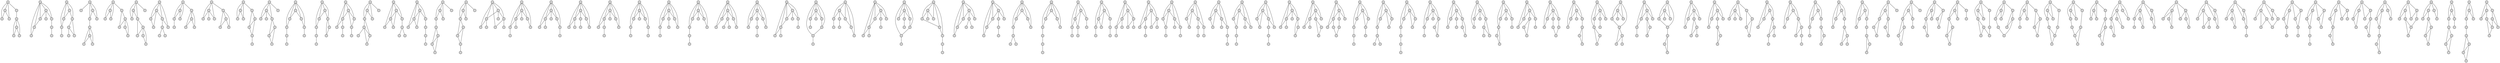 graph
{
737[shape="circle",height=0.25,style="filled",label=""];
119[shape="circle",height=0.25,style="filled",label=""];
515[shape="circle",height=0.25,style="filled",label=""];
514[shape="circle",height=0.25,style="filled",label=""];
697[shape="circle",height=0.25,style="filled",label=""];
122[shape="circle",height=0.25,style="filled",label=""];
714[shape="circle",height=0.25,style="filled",label=""];
633[shape="circle",height=0.25,style="filled",label=""];
302[shape="circle",height=0.25,style="filled",label=""];
656[shape="circle",height=0.25,style="filled",label=""];
655[shape="circle",height=0.25,style="filled",label=""];
498[shape="circle",height=0.25,style="filled",label=""];
300[shape="circle",height=0.25,style="filled",label=""];
722[shape="circle",height=0.25,style="filled",label=""];
489[shape="circle",height=0.25,style="filled",label=""];
117[shape="circle",height=0.25,style="filled",label=""];
173[shape="circle",height=0.25,style="filled",label=""];
174[shape="circle",height=0.25,style="filled",label=""];
523[shape="circle",height=0.25,style="filled",label=""];
283[shape="circle",height=0.25,style="filled",label=""];
629[shape="circle",height=0.25,style="filled",label=""];
217[shape="circle",height=0.25,style="filled",label=""];
226[shape="circle",height=0.25,style="filled",label=""];
694[shape="circle",height=0.25,style="filled",label=""];
701[shape="circle",height=0.25,style="filled",label=""];
301[shape="circle",height=0.25,style="filled",label=""];
703[shape="circle",height=0.25,style="filled",label=""];
640[shape="circle",height=0.25,style="filled",label=""];
299[shape="circle",height=0.25,style="filled",label=""];
503[shape="circle",height=0.25,style="filled",label=""];
0[shape="circle",height=0.25,style="filled",label=""];
1[shape="circle",height=0.25,style="filled",label=""];
2[shape="circle",height=0.25,style="filled",label=""];
3[shape="circle",height=0.25,style="filled",label=""];
4[shape="circle",height=0.25,style="filled",label=""];
5[shape="circle",height=0.25,style="filled",label=""];
6[shape="circle",height=0.25,style="filled",label=""];
7[shape="circle",height=0.25,style="filled",label=""];
8[shape="circle",height=0.25,style="filled",label=""];
9[shape="circle",height=0.25,style="filled",label=""];
10[shape="circle",height=0.25,style="filled",label=""];
11[shape="circle",height=0.25,style="filled",label=""];
12[shape="circle",height=0.25,style="filled",label=""];
13[shape="circle",height=0.25,style="filled",label=""];
14[shape="circle",height=0.25,style="filled",label=""];
15[shape="circle",height=0.25,style="filled",label=""];
16[shape="circle",height=0.25,style="filled",label=""];
17[shape="circle",height=0.25,style="filled",label=""];
18[shape="circle",height=0.25,style="filled",label=""];
19[shape="circle",height=0.25,style="filled",label=""];
20[shape="circle",height=0.25,style="filled",label=""];
21[shape="circle",height=0.25,style="filled",label=""];
22[shape="circle",height=0.25,style="filled",label=""];
23[shape="circle",height=0.25,style="filled",label=""];
24[shape="circle",height=0.25,style="filled",label=""];
25[shape="circle",height=0.25,style="filled",label=""];
26[shape="circle",height=0.25,style="filled",label=""];
27[shape="circle",height=0.25,style="filled",label=""];
28[shape="circle",height=0.25,style="filled",label=""];
29[shape="circle",height=0.25,style="filled",label=""];
30[shape="circle",height=0.25,style="filled",label=""];
31[shape="circle",height=0.25,style="filled",label=""];
32[shape="circle",height=0.25,style="filled",label=""];
33[shape="circle",height=0.25,style="filled",label=""];
34[shape="circle",height=0.25,style="filled",label=""];
35[shape="circle",height=0.25,style="filled",label=""];
36[shape="circle",height=0.25,style="filled",label=""];
37[shape="circle",height=0.25,style="filled",label=""];
38[shape="circle",height=0.25,style="filled",label=""];
39[shape="circle",height=0.25,style="filled",label=""];
40[shape="circle",height=0.25,style="filled",label=""];
41[shape="circle",height=0.25,style="filled",label=""];
42[shape="circle",height=0.25,style="filled",label=""];
43[shape="circle",height=0.25,style="filled",label=""];
44[shape="circle",height=0.25,style="filled",label=""];
45[shape="circle",height=0.25,style="filled",label=""];
46[shape="circle",height=0.25,style="filled",label=""];
47[shape="circle",height=0.25,style="filled",label=""];
48[shape="circle",height=0.25,style="filled",label=""];
49[shape="circle",height=0.25,style="filled",label=""];
50[shape="circle",height=0.25,style="filled",label=""];
51[shape="circle",height=0.25,style="filled",label=""];
52[shape="circle",height=0.25,style="filled",label=""];
53[shape="circle",height=0.25,style="filled",label=""];
54[shape="circle",height=0.25,style="filled",label=""];
55[shape="circle",height=0.25,style="filled",label=""];
56[shape="circle",height=0.25,style="filled",label=""];
57[shape="circle",height=0.25,style="filled",label=""];
58[shape="circle",height=0.25,style="filled",label=""];
59[shape="circle",height=0.25,style="filled",label=""];
60[shape="circle",height=0.25,style="filled",label=""];
61[shape="circle",height=0.25,style="filled",label=""];
62[shape="circle",height=0.25,style="filled",label=""];
63[shape="circle",height=0.25,style="filled",label=""];
64[shape="circle",height=0.25,style="filled",label=""];
65[shape="circle",height=0.25,style="filled",label=""];
66[shape="circle",height=0.25,style="filled",label=""];
67[shape="circle",height=0.25,style="filled",label=""];
68[shape="circle",height=0.25,style="filled",label=""];
69[shape="circle",height=0.25,style="filled",label=""];
70[shape="circle",height=0.25,style="filled",label=""];
71[shape="circle",height=0.25,style="filled",label=""];
72[shape="circle",height=0.25,style="filled",label=""];
73[shape="circle",height=0.25,style="filled",label=""];
74[shape="circle",height=0.25,style="filled",label=""];
75[shape="circle",height=0.25,style="filled",label=""];
76[shape="circle",height=0.25,style="filled",label=""];
77[shape="circle",height=0.25,style="filled",label=""];
78[shape="circle",height=0.25,style="filled",label=""];
79[shape="circle",height=0.25,style="filled",label=""];
80[shape="circle",height=0.25,style="filled",label=""];
81[shape="circle",height=0.25,style="filled",label=""];
82[shape="circle",height=0.25,style="filled",label=""];
83[shape="circle",height=0.25,style="filled",label=""];
84[shape="circle",height=0.25,style="filled",label=""];
85[shape="circle",height=0.25,style="filled",label=""];
86[shape="circle",height=0.25,style="filled",label=""];
87[shape="circle",height=0.25,style="filled",label=""];
88[shape="circle",height=0.25,style="filled",label=""];
89[shape="circle",height=0.25,style="filled",label=""];
90[shape="circle",height=0.25,style="filled",label=""];
91[shape="circle",height=0.25,style="filled",label=""];
92[shape="circle",height=0.25,style="filled",label=""];
93[shape="circle",height=0.25,style="filled",label=""];
94[shape="circle",height=0.25,style="filled",label=""];
95[shape="circle",height=0.25,style="filled",label=""];
96[shape="circle",height=0.25,style="filled",label=""];
97[shape="circle",height=0.25,style="filled",label=""];
98[shape="circle",height=0.25,style="filled",label=""];
99[shape="circle",height=0.25,style="filled",label=""];
100[shape="circle",height=0.25,style="filled",label=""];
101[shape="circle",height=0.25,style="filled",label=""];
103[shape="circle",height=0.25,style="filled",label=""];
102[shape="circle",height=0.25,style="filled",label=""];
104[shape="circle",height=0.25,style="filled",label=""];
105[shape="circle",height=0.25,style="filled",label=""];
106[shape="circle",height=0.25,style="filled",label=""];
107[shape="circle",height=0.25,style="filled",label=""];
108[shape="circle",height=0.25,style="filled",label=""];
109[shape="circle",height=0.25,style="filled",label=""];
112[shape="circle",height=0.25,style="filled",label=""];
113[shape="circle",height=0.25,style="filled",label=""];
110[shape="circle",height=0.25,style="filled",label=""];
111[shape="circle",height=0.25,style="filled",label=""];
114[shape="circle",height=0.25,style="filled",label=""];
115[shape="circle",height=0.25,style="filled",label=""];
116[shape="circle",height=0.25,style="filled",label=""];
118[shape="circle",height=0.25,style="filled",label=""];
120[shape="circle",height=0.25,style="filled",label=""];
121[shape="circle",height=0.25,style="filled",label=""];
123[shape="circle",height=0.25,style="filled",label=""];
124[shape="circle",height=0.25,style="filled",label=""];
125[shape="circle",height=0.25,style="filled",label=""];
126[shape="circle",height=0.25,style="filled",label=""];
127[shape="circle",height=0.25,style="filled",label=""];
128[shape="circle",height=0.25,style="filled",label=""];
129[shape="circle",height=0.25,style="filled",label=""];
130[shape="circle",height=0.25,style="filled",label=""];
131[shape="circle",height=0.25,style="filled",label=""];
132[shape="circle",height=0.25,style="filled",label=""];
133[shape="circle",height=0.25,style="filled",label=""];
134[shape="circle",height=0.25,style="filled",label=""];
135[shape="circle",height=0.25,style="filled",label=""];
136[shape="circle",height=0.25,style="filled",label=""];
137[shape="circle",height=0.25,style="filled",label=""];
138[shape="circle",height=0.25,style="filled",label=""];
139[shape="circle",height=0.25,style="filled",label=""];
140[shape="circle",height=0.25,style="filled",label=""];
141[shape="circle",height=0.25,style="filled",label=""];
142[shape="circle",height=0.25,style="filled",label=""];
143[shape="circle",height=0.25,style="filled",label=""];
144[shape="circle",height=0.25,style="filled",label=""];
145[shape="circle",height=0.25,style="filled",label=""];
146[shape="circle",height=0.25,style="filled",label=""];
147[shape="circle",height=0.25,style="filled",label=""];
148[shape="circle",height=0.25,style="filled",label=""];
149[shape="circle",height=0.25,style="filled",label=""];
150[shape="circle",height=0.25,style="filled",label=""];
151[shape="circle",height=0.25,style="filled",label=""];
152[shape="circle",height=0.25,style="filled",label=""];
153[shape="circle",height=0.25,style="filled",label=""];
154[shape="circle",height=0.25,style="filled",label=""];
155[shape="circle",height=0.25,style="filled",label=""];
156[shape="circle",height=0.25,style="filled",label=""];
157[shape="circle",height=0.25,style="filled",label=""];
158[shape="circle",height=0.25,style="filled",label=""];
159[shape="circle",height=0.25,style="filled",label=""];
160[shape="circle",height=0.25,style="filled",label=""];
161[shape="circle",height=0.25,style="filled",label=""];
162[shape="circle",height=0.25,style="filled",label=""];
163[shape="circle",height=0.25,style="filled",label=""];
164[shape="circle",height=0.25,style="filled",label=""];
165[shape="circle",height=0.25,style="filled",label=""];
166[shape="circle",height=0.25,style="filled",label=""];
167[shape="circle",height=0.25,style="filled",label=""];
168[shape="circle",height=0.25,style="filled",label=""];
169[shape="circle",height=0.25,style="filled",label=""];
170[shape="circle",height=0.25,style="filled",label=""];
171[shape="circle",height=0.25,style="filled",label=""];
172[shape="circle",height=0.25,style="filled",label=""];
175[shape="circle",height=0.25,style="filled",label=""];
176[shape="circle",height=0.25,style="filled",label=""];
177[shape="circle",height=0.25,style="filled",label=""];
178[shape="circle",height=0.25,style="filled",label=""];
179[shape="circle",height=0.25,style="filled",label=""];
180[shape="circle",height=0.25,style="filled",label=""];
181[shape="circle",height=0.25,style="filled",label=""];
182[shape="circle",height=0.25,style="filled",label=""];
183[shape="circle",height=0.25,style="filled",label=""];
184[shape="circle",height=0.25,style="filled",label=""];
185[shape="circle",height=0.25,style="filled",label=""];
186[shape="circle",height=0.25,style="filled",label=""];
187[shape="circle",height=0.25,style="filled",label=""];
188[shape="circle",height=0.25,style="filled",label=""];
189[shape="circle",height=0.25,style="filled",label=""];
190[shape="circle",height=0.25,style="filled",label=""];
191[shape="circle",height=0.25,style="filled",label=""];
192[shape="circle",height=0.25,style="filled",label=""];
193[shape="circle",height=0.25,style="filled",label=""];
194[shape="circle",height=0.25,style="filled",label=""];
195[shape="circle",height=0.25,style="filled",label=""];
196[shape="circle",height=0.25,style="filled",label=""];
197[shape="circle",height=0.25,style="filled",label=""];
198[shape="circle",height=0.25,style="filled",label=""];
199[shape="circle",height=0.25,style="filled",label=""];
200[shape="circle",height=0.25,style="filled",label=""];
201[shape="circle",height=0.25,style="filled",label=""];
202[shape="circle",height=0.25,style="filled",label=""];
203[shape="circle",height=0.25,style="filled",label=""];
204[shape="circle",height=0.25,style="filled",label=""];
205[shape="circle",height=0.25,style="filled",label=""];
206[shape="circle",height=0.25,style="filled",label=""];
207[shape="circle",height=0.25,style="filled",label=""];
208[shape="circle",height=0.25,style="filled",label=""];
209[shape="circle",height=0.25,style="filled",label=""];
210[shape="circle",height=0.25,style="filled",label=""];
211[shape="circle",height=0.25,style="filled",label=""];
212[shape="circle",height=0.25,style="filled",label=""];
213[shape="circle",height=0.25,style="filled",label=""];
214[shape="circle",height=0.25,style="filled",label=""];
215[shape="circle",height=0.25,style="filled",label=""];
216[shape="circle",height=0.25,style="filled",label=""];
218[shape="circle",height=0.25,style="filled",label=""];
219[shape="circle",height=0.25,style="filled",label=""];
220[shape="circle",height=0.25,style="filled",label=""];
221[shape="circle",height=0.25,style="filled",label=""];
222[shape="circle",height=0.25,style="filled",label=""];
223[shape="circle",height=0.25,style="filled",label=""];
224[shape="circle",height=0.25,style="filled",label=""];
225[shape="circle",height=0.25,style="filled",label=""];
227[shape="circle",height=0.25,style="filled",label=""];
228[shape="circle",height=0.25,style="filled",label=""];
229[shape="circle",height=0.25,style="filled",label=""];
230[shape="circle",height=0.25,style="filled",label=""];
231[shape="circle",height=0.25,style="filled",label=""];
232[shape="circle",height=0.25,style="filled",label=""];
233[shape="circle",height=0.25,style="filled",label=""];
234[shape="circle",height=0.25,style="filled",label=""];
235[shape="circle",height=0.25,style="filled",label=""];
236[shape="circle",height=0.25,style="filled",label=""];
237[shape="circle",height=0.25,style="filled",label=""];
238[shape="circle",height=0.25,style="filled",label=""];
239[shape="circle",height=0.25,style="filled",label=""];
240[shape="circle",height=0.25,style="filled",label=""];
241[shape="circle",height=0.25,style="filled",label=""];
242[shape="circle",height=0.25,style="filled",label=""];
243[shape="circle",height=0.25,style="filled",label=""];
244[shape="circle",height=0.25,style="filled",label=""];
245[shape="circle",height=0.25,style="filled",label=""];
246[shape="circle",height=0.25,style="filled",label=""];
247[shape="circle",height=0.25,style="filled",label=""];
248[shape="circle",height=0.25,style="filled",label=""];
249[shape="circle",height=0.25,style="filled",label=""];
250[shape="circle",height=0.25,style="filled",label=""];
251[shape="circle",height=0.25,style="filled",label=""];
252[shape="circle",height=0.25,style="filled",label=""];
253[shape="circle",height=0.25,style="filled",label=""];
254[shape="circle",height=0.25,style="filled",label=""];
255[shape="circle",height=0.25,style="filled",label=""];
256[shape="circle",height=0.25,style="filled",label=""];
257[shape="circle",height=0.25,style="filled",label=""];
258[shape="circle",height=0.25,style="filled",label=""];
259[shape="circle",height=0.25,style="filled",label=""];
260[shape="circle",height=0.25,style="filled",label=""];
261[shape="circle",height=0.25,style="filled",label=""];
262[shape="circle",height=0.25,style="filled",label=""];
263[shape="circle",height=0.25,style="filled",label=""];
264[shape="circle",height=0.25,style="filled",label=""];
265[shape="circle",height=0.25,style="filled",label=""];
266[shape="circle",height=0.25,style="filled",label=""];
267[shape="circle",height=0.25,style="filled",label=""];
268[shape="circle",height=0.25,style="filled",label=""];
269[shape="circle",height=0.25,style="filled",label=""];
270[shape="circle",height=0.25,style="filled",label=""];
272[shape="circle",height=0.25,style="filled",label=""];
271[shape="circle",height=0.25,style="filled",label=""];
273[shape="circle",height=0.25,style="filled",label=""];
274[shape="circle",height=0.25,style="filled",label=""];
275[shape="circle",height=0.25,style="filled",label=""];
276[shape="circle",height=0.25,style="filled",label=""];
277[shape="circle",height=0.25,style="filled",label=""];
278[shape="circle",height=0.25,style="filled",label=""];
279[shape="circle",height=0.25,style="filled",label=""];
280[shape="circle",height=0.25,style="filled",label=""];
281[shape="circle",height=0.25,style="filled",label=""];
282[shape="circle",height=0.25,style="filled",label=""];
284[shape="circle",height=0.25,style="filled",label=""];
285[shape="circle",height=0.25,style="filled",label=""];
286[shape="circle",height=0.25,style="filled",label=""];
287[shape="circle",height=0.25,style="filled",label=""];
288[shape="circle",height=0.25,style="filled",label=""];
289[shape="circle",height=0.25,style="filled",label=""];
290[shape="circle",height=0.25,style="filled",label=""];
291[shape="circle",height=0.25,style="filled",label=""];
292[shape="circle",height=0.25,style="filled",label=""];
293[shape="circle",height=0.25,style="filled",label=""];
294[shape="circle",height=0.25,style="filled",label=""];
295[shape="circle",height=0.25,style="filled",label=""];
296[shape="circle",height=0.25,style="filled",label=""];
297[shape="circle",height=0.25,style="filled",label=""];
298[shape="circle",height=0.25,style="filled",label=""];
310[shape="circle",height=0.25,style="filled",label=""];
309[shape="circle",height=0.25,style="filled",label=""];
311[shape="circle",height=0.25,style="filled",label=""];
303[shape="circle",height=0.25,style="filled",label=""];
304[shape="circle",height=0.25,style="filled",label=""];
305[shape="circle",height=0.25,style="filled",label=""];
306[shape="circle",height=0.25,style="filled",label=""];
307[shape="circle",height=0.25,style="filled",label=""];
308[shape="circle",height=0.25,style="filled",label=""];
312[shape="circle",height=0.25,style="filled",label=""];
313[shape="circle",height=0.25,style="filled",label=""];
314[shape="circle",height=0.25,style="filled",label=""];
315[shape="circle",height=0.25,style="filled",label=""];
316[shape="circle",height=0.25,style="filled",label=""];
317[shape="circle",height=0.25,style="filled",label=""];
318[shape="circle",height=0.25,style="filled",label=""];
319[shape="circle",height=0.25,style="filled",label=""];
320[shape="circle",height=0.25,style="filled",label=""];
321[shape="circle",height=0.25,style="filled",label=""];
322[shape="circle",height=0.25,style="filled",label=""];
323[shape="circle",height=0.25,style="filled",label=""];
324[shape="circle",height=0.25,style="filled",label=""];
325[shape="circle",height=0.25,style="filled",label=""];
326[shape="circle",height=0.25,style="filled",label=""];
327[shape="circle",height=0.25,style="filled",label=""];
328[shape="circle",height=0.25,style="filled",label=""];
329[shape="circle",height=0.25,style="filled",label=""];
330[shape="circle",height=0.25,style="filled",label=""];
331[shape="circle",height=0.25,style="filled",label=""];
332[shape="circle",height=0.25,style="filled",label=""];
333[shape="circle",height=0.25,style="filled",label=""];
334[shape="circle",height=0.25,style="filled",label=""];
335[shape="circle",height=0.25,style="filled",label=""];
336[shape="circle",height=0.25,style="filled",label=""];
337[shape="circle",height=0.25,style="filled",label=""];
338[shape="circle",height=0.25,style="filled",label=""];
339[shape="circle",height=0.25,style="filled",label=""];
340[shape="circle",height=0.25,style="filled",label=""];
341[shape="circle",height=0.25,style="filled",label=""];
342[shape="circle",height=0.25,style="filled",label=""];
343[shape="circle",height=0.25,style="filled",label=""];
344[shape="circle",height=0.25,style="filled",label=""];
345[shape="circle",height=0.25,style="filled",label=""];
346[shape="circle",height=0.25,style="filled",label=""];
347[shape="circle",height=0.25,style="filled",label=""];
348[shape="circle",height=0.25,style="filled",label=""];
349[shape="circle",height=0.25,style="filled",label=""];
350[shape="circle",height=0.25,style="filled",label=""];
351[shape="circle",height=0.25,style="filled",label=""];
352[shape="circle",height=0.25,style="filled",label=""];
353[shape="circle",height=0.25,style="filled",label=""];
354[shape="circle",height=0.25,style="filled",label=""];
355[shape="circle",height=0.25,style="filled",label=""];
356[shape="circle",height=0.25,style="filled",label=""];
357[shape="circle",height=0.25,style="filled",label=""];
358[shape="circle",height=0.25,style="filled",label=""];
359[shape="circle",height=0.25,style="filled",label=""];
360[shape="circle",height=0.25,style="filled",label=""];
361[shape="circle",height=0.25,style="filled",label=""];
362[shape="circle",height=0.25,style="filled",label=""];
363[shape="circle",height=0.25,style="filled",label=""];
364[shape="circle",height=0.25,style="filled",label=""];
365[shape="circle",height=0.25,style="filled",label=""];
366[shape="circle",height=0.25,style="filled",label=""];
367[shape="circle",height=0.25,style="filled",label=""];
368[shape="circle",height=0.25,style="filled",label=""];
369[shape="circle",height=0.25,style="filled",label=""];
370[shape="circle",height=0.25,style="filled",label=""];
371[shape="circle",height=0.25,style="filled",label=""];
372[shape="circle",height=0.25,style="filled",label=""];
373[shape="circle",height=0.25,style="filled",label=""];
374[shape="circle",height=0.25,style="filled",label=""];
375[shape="circle",height=0.25,style="filled",label=""];
376[shape="circle",height=0.25,style="filled",label=""];
377[shape="circle",height=0.25,style="filled",label=""];
378[shape="circle",height=0.25,style="filled",label=""];
379[shape="circle",height=0.25,style="filled",label=""];
380[shape="circle",height=0.25,style="filled",label=""];
381[shape="circle",height=0.25,style="filled",label=""];
382[shape="circle",height=0.25,style="filled",label=""];
383[shape="circle",height=0.25,style="filled",label=""];
384[shape="circle",height=0.25,style="filled",label=""];
385[shape="circle",height=0.25,style="filled",label=""];
386[shape="circle",height=0.25,style="filled",label=""];
387[shape="circle",height=0.25,style="filled",label=""];
388[shape="circle",height=0.25,style="filled",label=""];
389[shape="circle",height=0.25,style="filled",label=""];
390[shape="circle",height=0.25,style="filled",label=""];
391[shape="circle",height=0.25,style="filled",label=""];
392[shape="circle",height=0.25,style="filled",label=""];
393[shape="circle",height=0.25,style="filled",label=""];
394[shape="circle",height=0.25,style="filled",label=""];
395[shape="circle",height=0.25,style="filled",label=""];
396[shape="circle",height=0.25,style="filled",label=""];
397[shape="circle",height=0.25,style="filled",label=""];
398[shape="circle",height=0.25,style="filled",label=""];
399[shape="circle",height=0.25,style="filled",label=""];
400[shape="circle",height=0.25,style="filled",label=""];
401[shape="circle",height=0.25,style="filled",label=""];
402[shape="circle",height=0.25,style="filled",label=""];
403[shape="circle",height=0.25,style="filled",label=""];
404[shape="circle",height=0.25,style="filled",label=""];
405[shape="circle",height=0.25,style="filled",label=""];
406[shape="circle",height=0.25,style="filled",label=""];
407[shape="circle",height=0.25,style="filled",label=""];
408[shape="circle",height=0.25,style="filled",label=""];
409[shape="circle",height=0.25,style="filled",label=""];
410[shape="circle",height=0.25,style="filled",label=""];
411[shape="circle",height=0.25,style="filled",label=""];
412[shape="circle",height=0.25,style="filled",label=""];
413[shape="circle",height=0.25,style="filled",label=""];
414[shape="circle",height=0.25,style="filled",label=""];
415[shape="circle",height=0.25,style="filled",label=""];
416[shape="circle",height=0.25,style="filled",label=""];
417[shape="circle",height=0.25,style="filled",label=""];
418[shape="circle",height=0.25,style="filled",label=""];
419[shape="circle",height=0.25,style="filled",label=""];
420[shape="circle",height=0.25,style="filled",label=""];
421[shape="circle",height=0.25,style="filled",label=""];
422[shape="circle",height=0.25,style="filled",label=""];
423[shape="circle",height=0.25,style="filled",label=""];
424[shape="circle",height=0.25,style="filled",label=""];
425[shape="circle",height=0.25,style="filled",label=""];
426[shape="circle",height=0.25,style="filled",label=""];
427[shape="circle",height=0.25,style="filled",label=""];
428[shape="circle",height=0.25,style="filled",label=""];
429[shape="circle",height=0.25,style="filled",label=""];
430[shape="circle",height=0.25,style="filled",label=""];
431[shape="circle",height=0.25,style="filled",label=""];
432[shape="circle",height=0.25,style="filled",label=""];
433[shape="circle",height=0.25,style="filled",label=""];
434[shape="circle",height=0.25,style="filled",label=""];
435[shape="circle",height=0.25,style="filled",label=""];
436[shape="circle",height=0.25,style="filled",label=""];
437[shape="circle",height=0.25,style="filled",label=""];
438[shape="circle",height=0.25,style="filled",label=""];
439[shape="circle",height=0.25,style="filled",label=""];
440[shape="circle",height=0.25,style="filled",label=""];
441[shape="circle",height=0.25,style="filled",label=""];
442[shape="circle",height=0.25,style="filled",label=""];
443[shape="circle",height=0.25,style="filled",label=""];
444[shape="circle",height=0.25,style="filled",label=""];
445[shape="circle",height=0.25,style="filled",label=""];
446[shape="circle",height=0.25,style="filled",label=""];
447[shape="circle",height=0.25,style="filled",label=""];
448[shape="circle",height=0.25,style="filled",label=""];
449[shape="circle",height=0.25,style="filled",label=""];
450[shape="circle",height=0.25,style="filled",label=""];
451[shape="circle",height=0.25,style="filled",label=""];
452[shape="circle",height=0.25,style="filled",label=""];
453[shape="circle",height=0.25,style="filled",label=""];
454[shape="circle",height=0.25,style="filled",label=""];
455[shape="circle",height=0.25,style="filled",label=""];
456[shape="circle",height=0.25,style="filled",label=""];
457[shape="circle",height=0.25,style="filled",label=""];
458[shape="circle",height=0.25,style="filled",label=""];
459[shape="circle",height=0.25,style="filled",label=""];
460[shape="circle",height=0.25,style="filled",label=""];
461[shape="circle",height=0.25,style="filled",label=""];
462[shape="circle",height=0.25,style="filled",label=""];
463[shape="circle",height=0.25,style="filled",label=""];
464[shape="circle",height=0.25,style="filled",label=""];
465[shape="circle",height=0.25,style="filled",label=""];
466[shape="circle",height=0.25,style="filled",label=""];
467[shape="circle",height=0.25,style="filled",label=""];
468[shape="circle",height=0.25,style="filled",label=""];
469[shape="circle",height=0.25,style="filled",label=""];
470[shape="circle",height=0.25,style="filled",label=""];
471[shape="circle",height=0.25,style="filled",label=""];
472[shape="circle",height=0.25,style="filled",label=""];
473[shape="circle",height=0.25,style="filled",label=""];
474[shape="circle",height=0.25,style="filled",label=""];
475[shape="circle",height=0.25,style="filled",label=""];
476[shape="circle",height=0.25,style="filled",label=""];
477[shape="circle",height=0.25,style="filled",label=""];
478[shape="circle",height=0.25,style="filled",label=""];
479[shape="circle",height=0.25,style="filled",label=""];
480[shape="circle",height=0.25,style="filled",label=""];
481[shape="circle",height=0.25,style="filled",label=""];
482[shape="circle",height=0.25,style="filled",label=""];
483[shape="circle",height=0.25,style="filled",label=""];
484[shape="circle",height=0.25,style="filled",label=""];
485[shape="circle",height=0.25,style="filled",label=""];
486[shape="circle",height=0.25,style="filled",label=""];
487[shape="circle",height=0.25,style="filled",label=""];
488[shape="circle",height=0.25,style="filled",label=""];
490[shape="circle",height=0.25,style="filled",label=""];
491[shape="circle",height=0.25,style="filled",label=""];
492[shape="circle",height=0.25,style="filled",label=""];
493[shape="circle",height=0.25,style="filled",label=""];
494[shape="circle",height=0.25,style="filled",label=""];
495[shape="circle",height=0.25,style="filled",label=""];
496[shape="circle",height=0.25,style="filled",label=""];
497[shape="circle",height=0.25,style="filled",label=""];
499[shape="circle",height=0.25,style="filled",label=""];
500[shape="circle",height=0.25,style="filled",label=""];
501[shape="circle",height=0.25,style="filled",label=""];
502[shape="circle",height=0.25,style="filled",label=""];
504[shape="circle",height=0.25,style="filled",label=""];
505[shape="circle",height=0.25,style="filled",label=""];
506[shape="circle",height=0.25,style="filled",label=""];
507[shape="circle",height=0.25,style="filled",label=""];
508[shape="circle",height=0.25,style="filled",label=""];
509[shape="circle",height=0.25,style="filled",label=""];
510[shape="circle",height=0.25,style="filled",label=""];
511[shape="circle",height=0.25,style="filled",label=""];
512[shape="circle",height=0.25,style="filled",label=""];
513[shape="circle",height=0.25,style="filled",label=""];
516[shape="circle",height=0.25,style="filled",label=""];
517[shape="circle",height=0.25,style="filled",label=""];
518[shape="circle",height=0.25,style="filled",label=""];
519[shape="circle",height=0.25,style="filled",label=""];
520[shape="circle",height=0.25,style="filled",label=""];
521[shape="circle",height=0.25,style="filled",label=""];
522[shape="circle",height=0.25,style="filled",label=""];
524[shape="circle",height=0.25,style="filled",label=""];
525[shape="circle",height=0.25,style="filled",label=""];
526[shape="circle",height=0.25,style="filled",label=""];
527[shape="circle",height=0.25,style="filled",label=""];
528[shape="circle",height=0.25,style="filled",label=""];
529[shape="circle",height=0.25,style="filled",label=""];
530[shape="circle",height=0.25,style="filled",label=""];
531[shape="circle",height=0.25,style="filled",label=""];
532[shape="circle",height=0.25,style="filled",label=""];
533[shape="circle",height=0.25,style="filled",label=""];
534[shape="circle",height=0.25,style="filled",label=""];
535[shape="circle",height=0.25,style="filled",label=""];
536[shape="circle",height=0.25,style="filled",label=""];
537[shape="circle",height=0.25,style="filled",label=""];
538[shape="circle",height=0.25,style="filled",label=""];
539[shape="circle",height=0.25,style="filled",label=""];
540[shape="circle",height=0.25,style="filled",label=""];
541[shape="circle",height=0.25,style="filled",label=""];
542[shape="circle",height=0.25,style="filled",label=""];
543[shape="circle",height=0.25,style="filled",label=""];
544[shape="circle",height=0.25,style="filled",label=""];
545[shape="circle",height=0.25,style="filled",label=""];
546[shape="circle",height=0.25,style="filled",label=""];
547[shape="circle",height=0.25,style="filled",label=""];
548[shape="circle",height=0.25,style="filled",label=""];
549[shape="circle",height=0.25,style="filled",label=""];
550[shape="circle",height=0.25,style="filled",label=""];
551[shape="circle",height=0.25,style="filled",label=""];
552[shape="circle",height=0.25,style="filled",label=""];
553[shape="circle",height=0.25,style="filled",label=""];
554[shape="circle",height=0.25,style="filled",label=""];
555[shape="circle",height=0.25,style="filled",label=""];
556[shape="circle",height=0.25,style="filled",label=""];
557[shape="circle",height=0.25,style="filled",label=""];
558[shape="circle",height=0.25,style="filled",label=""];
559[shape="circle",height=0.25,style="filled",label=""];
560[shape="circle",height=0.25,style="filled",label=""];
561[shape="circle",height=0.25,style="filled",label=""];
562[shape="circle",height=0.25,style="filled",label=""];
563[shape="circle",height=0.25,style="filled",label=""];
564[shape="circle",height=0.25,style="filled",label=""];
565[shape="circle",height=0.25,style="filled",label=""];
566[shape="circle",height=0.25,style="filled",label=""];
567[shape="circle",height=0.25,style="filled",label=""];
568[shape="circle",height=0.25,style="filled",label=""];
569[shape="circle",height=0.25,style="filled",label=""];
570[shape="circle",height=0.25,style="filled",label=""];
571[shape="circle",height=0.25,style="filled",label=""];
572[shape="circle",height=0.25,style="filled",label=""];
573[shape="circle",height=0.25,style="filled",label=""];
574[shape="circle",height=0.25,style="filled",label=""];
575[shape="circle",height=0.25,style="filled",label=""];
576[shape="circle",height=0.25,style="filled",label=""];
577[shape="circle",height=0.25,style="filled",label=""];
578[shape="circle",height=0.25,style="filled",label=""];
579[shape="circle",height=0.25,style="filled",label=""];
580[shape="circle",height=0.25,style="filled",label=""];
581[shape="circle",height=0.25,style="filled",label=""];
582[shape="circle",height=0.25,style="filled",label=""];
583[shape="circle",height=0.25,style="filled",label=""];
584[shape="circle",height=0.25,style="filled",label=""];
585[shape="circle",height=0.25,style="filled",label=""];
586[shape="circle",height=0.25,style="filled",label=""];
587[shape="circle",height=0.25,style="filled",label=""];
588[shape="circle",height=0.25,style="filled",label=""];
589[shape="circle",height=0.25,style="filled",label=""];
590[shape="circle",height=0.25,style="filled",label=""];
591[shape="circle",height=0.25,style="filled",label=""];
592[shape="circle",height=0.25,style="filled",label=""];
593[shape="circle",height=0.25,style="filled",label=""];
594[shape="circle",height=0.25,style="filled",label=""];
595[shape="circle",height=0.25,style="filled",label=""];
596[shape="circle",height=0.25,style="filled",label=""];
597[shape="circle",height=0.25,style="filled",label=""];
598[shape="circle",height=0.25,style="filled",label=""];
599[shape="circle",height=0.25,style="filled",label=""];
600[shape="circle",height=0.25,style="filled",label=""];
601[shape="circle",height=0.25,style="filled",label=""];
602[shape="circle",height=0.25,style="filled",label=""];
603[shape="circle",height=0.25,style="filled",label=""];
604[shape="circle",height=0.25,style="filled",label=""];
605[shape="circle",height=0.25,style="filled",label=""];
606[shape="circle",height=0.25,style="filled",label=""];
607[shape="circle",height=0.25,style="filled",label=""];
608[shape="circle",height=0.25,style="filled",label=""];
609[shape="circle",height=0.25,style="filled",label=""];
610[shape="circle",height=0.25,style="filled",label=""];
611[shape="circle",height=0.25,style="filled",label=""];
612[shape="circle",height=0.25,style="filled",label=""];
613[shape="circle",height=0.25,style="filled",label=""];
614[shape="circle",height=0.25,style="filled",label=""];
615[shape="circle",height=0.25,style="filled",label=""];
616[shape="circle",height=0.25,style="filled",label=""];
617[shape="circle",height=0.25,style="filled",label=""];
618[shape="circle",height=0.25,style="filled",label=""];
619[shape="circle",height=0.25,style="filled",label=""];
620[shape="circle",height=0.25,style="filled",label=""];
621[shape="circle",height=0.25,style="filled",label=""];
622[shape="circle",height=0.25,style="filled",label=""];
623[shape="circle",height=0.25,style="filled",label=""];
624[shape="circle",height=0.25,style="filled",label=""];
625[shape="circle",height=0.25,style="filled",label=""];
626[shape="circle",height=0.25,style="filled",label=""];
627[shape="circle",height=0.25,style="filled",label=""];
628[shape="circle",height=0.25,style="filled",label=""];
630[shape="circle",height=0.25,style="filled",label=""];
631[shape="circle",height=0.25,style="filled",label=""];
632[shape="circle",height=0.25,style="filled",label=""];
634[shape="circle",height=0.25,style="filled",label=""];
635[shape="circle",height=0.25,style="filled",label=""];
636[shape="circle",height=0.25,style="filled",label=""];
637[shape="circle",height=0.25,style="filled",label=""];
638[shape="circle",height=0.25,style="filled",label=""];
639[shape="circle",height=0.25,style="filled",label=""];
641[shape="circle",height=0.25,style="filled",label=""];
642[shape="circle",height=0.25,style="filled",label=""];
643[shape="circle",height=0.25,style="filled",label=""];
644[shape="circle",height=0.25,style="filled",label=""];
645[shape="circle",height=0.25,style="filled",label=""];
646[shape="circle",height=0.25,style="filled",label=""];
647[shape="circle",height=0.25,style="filled",label=""];
648[shape="circle",height=0.25,style="filled",label=""];
649[shape="circle",height=0.25,style="filled",label=""];
650[shape="circle",height=0.25,style="filled",label=""];
651[shape="circle",height=0.25,style="filled",label=""];
652[shape="circle",height=0.25,style="filled",label=""];
653[shape="circle",height=0.25,style="filled",label=""];
654[shape="circle",height=0.25,style="filled",label=""];
657[shape="circle",height=0.25,style="filled",label=""];
658[shape="circle",height=0.25,style="filled",label=""];
659[shape="circle",height=0.25,style="filled",label=""];
660[shape="circle",height=0.25,style="filled",label=""];
661[shape="circle",height=0.25,style="filled",label=""];
662[shape="circle",height=0.25,style="filled",label=""];
663[shape="circle",height=0.25,style="filled",label=""];
664[shape="circle",height=0.25,style="filled",label=""];
665[shape="circle",height=0.25,style="filled",label=""];
666[shape="circle",height=0.25,style="filled",label=""];
667[shape="circle",height=0.25,style="filled",label=""];
668[shape="circle",height=0.25,style="filled",label=""];
669[shape="circle",height=0.25,style="filled",label=""];
670[shape="circle",height=0.25,style="filled",label=""];
671[shape="circle",height=0.25,style="filled",label=""];
672[shape="circle",height=0.25,style="filled",label=""];
673[shape="circle",height=0.25,style="filled",label=""];
674[shape="circle",height=0.25,style="filled",label=""];
675[shape="circle",height=0.25,style="filled",label=""];
676[shape="circle",height=0.25,style="filled",label=""];
677[shape="circle",height=0.25,style="filled",label=""];
678[shape="circle",height=0.25,style="filled",label=""];
679[shape="circle",height=0.25,style="filled",label=""];
680[shape="circle",height=0.25,style="filled",label=""];
681[shape="circle",height=0.25,style="filled",label=""];
682[shape="circle",height=0.25,style="filled",label=""];
683[shape="circle",height=0.25,style="filled",label=""];
684[shape="circle",height=0.25,style="filled",label=""];
685[shape="circle",height=0.25,style="filled",label=""];
686[shape="circle",height=0.25,style="filled",label=""];
687[shape="circle",height=0.25,style="filled",label=""];
688[shape="circle",height=0.25,style="filled",label=""];
689[shape="circle",height=0.25,style="filled",label=""];
690[shape="circle",height=0.25,style="filled",label=""];
691[shape="circle",height=0.25,style="filled",label=""];
692[shape="circle",height=0.25,style="filled",label=""];
693[shape="circle",height=0.25,style="filled",label=""];
695[shape="circle",height=0.25,style="filled",label=""];
696[shape="circle",height=0.25,style="filled",label=""];
698[shape="circle",height=0.25,style="filled",label=""];
699[shape="circle",height=0.25,style="filled",label=""];
700[shape="circle",height=0.25,style="filled",label=""];
702[shape="circle",height=0.25,style="filled",label=""];
704[shape="circle",height=0.25,style="filled",label=""];
705[shape="circle",height=0.25,style="filled",label=""];
706[shape="circle",height=0.25,style="filled",label=""];
707[shape="circle",height=0.25,style="filled",label=""];
708[shape="circle",height=0.25,style="filled",label=""];
709[shape="circle",height=0.25,style="filled",label=""];
710[shape="circle",height=0.25,style="filled",label=""];
711[shape="circle",height=0.25,style="filled",label=""];
712[shape="circle",height=0.25,style="filled",label=""];
713[shape="circle",height=0.25,style="filled",label=""];
715[shape="circle",height=0.25,style="filled",label=""];
716[shape="circle",height=0.25,style="filled",label=""];
717[shape="circle",height=0.25,style="filled",label=""];
718[shape="circle",height=0.25,style="filled",label=""];
719[shape="circle",height=0.25,style="filled",label=""];
720[shape="circle",height=0.25,style="filled",label=""];
721[shape="circle",height=0.25,style="filled",label=""];
723[shape="circle",height=0.25,style="filled",label=""];
724[shape="circle",height=0.25,style="filled",label=""];
725[shape="circle",height=0.25,style="filled",label=""];
726[shape="circle",height=0.25,style="filled",label=""];
727[shape="circle",height=0.25,style="filled",label=""];
728[shape="circle",height=0.25,style="filled",label=""];
729[shape="circle",height=0.25,style="filled",label=""];
730[shape="circle",height=0.25,style="filled",label=""];
731[shape="circle",height=0.25,style="filled",label=""];
732[shape="circle",height=0.25,style="filled",label=""];
733[shape="circle",height=0.25,style="filled",label=""];
734[shape="circle",height=0.25,style="filled",label=""];
735[shape="circle",height=0.25,style="filled",label=""];
736[shape="circle",height=0.25,style="filled",label=""];
738[shape="circle",height=0.25,style="filled",label=""];
739[shape="circle",height=0.25,style="filled",label=""];
740[shape="circle",height=0.25,style="filled",label=""];
741[shape="circle",height=0.25,style="filled",label=""];
742[shape="circle",height=0.25,style="filled",label=""];
743[shape="circle",height=0.25,style="filled",label=""];
744[shape="circle",height=0.25,style="filled",label=""];
745[shape="circle",height=0.25,style="filled",label=""];
746[shape="circle",height=0.25,style="filled",label=""];
747[shape="circle",height=0.25,style="filled",label=""];
748[shape="circle",height=0.25,style="filled",label=""];
749[shape="circle",height=0.25,style="filled",label=""];
750[shape="circle",height=0.25,style="filled",label=""];
751[shape="circle",height=0.25,style="filled",label=""];
752[shape="circle",height=0.25,style="filled",label=""];
753[shape="circle",height=0.25,style="filled",label=""];
754[shape="circle",height=0.25,style="filled",label=""];
755[shape="circle",height=0.25,style="filled",label=""];
756[shape="circle",height=0.25,style="filled",label=""];
757[shape="circle",height=0.25,style="filled",label=""];
758[shape="circle",height=0.25,style="filled",label=""];
759[shape="circle",height=0.25,style="filled",label=""];
760[shape="circle",height=0.25,style="filled",label=""];
761[shape="circle",height=0.25,style="filled",label=""];
762[shape="circle",height=0.25,style="filled",label=""];
763[shape="circle",height=0.25,style="filled",label=""];
764[shape="circle",height=0.25,style="filled",label=""];
765[shape="circle",height=0.25,style="filled",label=""];
766[shape="circle",height=0.25,style="filled",label=""];
767[shape="circle",height=0.25,style="filled",label=""];
768[shape="circle",height=0.25,style="filled",label=""];
769[shape="circle",height=0.25,style="filled",label=""];
770[shape="circle",height=0.25,style="filled",label=""];
771[shape="circle",height=0.25,style="filled",label=""];
772[shape="circle",height=0.25,style="filled",label=""];
773[shape="circle",height=0.25,style="filled",label=""];
774[shape="circle",height=0.25,style="filled",label=""];
775[shape="circle",height=0.25,style="filled",label=""];
776[shape="circle",height=0.25,style="filled",label=""];
777[shape="circle",height=0.25,style="filled",label=""];
778[shape="circle",height=0.25,style="filled",label=""];
779[shape="circle",height=0.25,style="filled",label=""];
780[shape="circle",height=0.25,style="filled",label=""];
781[shape="circle",height=0.25,style="filled",label=""];
782[shape="circle",height=0.25,style="filled",label=""];
783[shape="circle",height=0.25,style="filled",label=""];
784[shape="circle",height=0.25,style="filled",label=""];
785[shape="circle",height=0.25,style="filled",label=""];
786[shape="circle",height=0.25,style="filled",label=""];
787[shape="circle",height=0.25,style="filled",label=""];
788[shape="circle",height=0.25,style="filled",label=""];
789[shape="circle",height=0.25,style="filled",label=""];
790[shape="circle",height=0.25,style="filled",label=""];
791[shape="circle",height=0.25,style="filled",label=""];
792[shape="circle",height=0.25,style="filled",label=""];
793[shape="circle",height=0.25,style="filled",label=""];
794[shape="circle",height=0.25,style="filled",label=""];
795[shape="circle",height=0.25,style="filled",label=""];
796[shape="circle",height=0.25,style="filled",label=""];
797[shape="circle",height=0.25,style="filled",label=""];
798[shape="circle",height=0.25,style="filled",label=""];
799[shape="circle",height=0.25,style="filled",label=""];
800[shape="circle",height=0.25,style="filled",label=""];
801[shape="circle",height=0.25,style="filled",label=""];
802[shape="circle",height=0.25,style="filled",label=""];
803[shape="circle",height=0.25,style="filled",label=""];
804[shape="circle",height=0.25,style="filled",label=""];
805[shape="circle",height=0.25,style="filled",label=""];
806[shape="circle",height=0.25,style="filled",label=""];
807[shape="circle",height=0.25,style="filled",label=""];
808[shape="circle",height=0.25,style="filled",label=""];
809[shape="circle",height=0.25,style="filled",label=""];
810[shape="circle",height=0.25,style="filled",label=""];
811[shape="circle",height=0.25,style="filled",label=""];
812[shape="circle",height=0.25,style="filled",label=""];
813[shape="circle",height=0.25,style="filled",label=""];
814[shape="circle",height=0.25,style="filled",label=""];
815[shape="circle",height=0.25,style="filled",label=""];
816[shape="circle",height=0.25,style="filled",label=""];
817[shape="circle",height=0.25,style="filled",label=""];
818[shape="circle",height=0.25,style="filled",label=""];
819[shape="circle",height=0.25,style="filled",label=""];
820[shape="circle",height=0.25,style="filled",label=""];
821[shape="circle",height=0.25,style="filled",label=""];
822[shape="circle",height=0.25,style="filled",label=""];
823[shape="circle",height=0.25,style="filled",label=""];
824[shape="circle",height=0.25,style="filled",label=""];
825[shape="circle",height=0.25,style="filled",label=""];
826[shape="circle",height=0.25,style="filled",label=""];
827[shape="circle",height=0.25,style="filled",label=""];
828[shape="circle",height=0.25,style="filled",label=""];
829[shape="circle",height=0.25,style="filled",label=""];
830[shape="circle",height=0.25,style="filled",label=""];
831[shape="circle",height=0.25,style="filled",label=""];
832[shape="circle",height=0.25,style="filled",label=""];
833[shape="circle",height=0.25,style="filled",label=""];
834[shape="circle",height=0.25,style="filled",label=""];
835[shape="circle",height=0.25,style="filled",label=""];
836[shape="circle",height=0.25,style="filled",label=""];
837[shape="circle",height=0.25,style="filled",label=""];
838[shape="circle",height=0.25,style="filled",label=""];
839[shape="circle",height=0.25,style="filled",label=""];
840[shape="circle",height=0.25,style="filled",label=""];
841[shape="circle",height=0.25,style="filled",label=""];
842[shape="circle",height=0.25,style="filled",label=""];
843[shape="circle",height=0.25,style="filled",label=""];
844[shape="circle",height=0.25,style="filled",label=""];
845[shape="circle",height=0.25,style="filled",label=""];
846[shape="circle",height=0.25,style="filled",label=""];
847[shape="circle",height=0.25,style="filled",label=""];
848[shape="circle",height=0.25,style="filled",label=""];
849[shape="circle",height=0.25,style="filled",label=""];
850[shape="circle",height=0.25,style="filled",label=""];
851[shape="circle",height=0.25,style="filled",label=""];
852[shape="circle",height=0.25,style="filled",label=""];
853[shape="circle",height=0.25,style="filled",label=""];
854[shape="circle",height=0.25,style="filled",label=""];
855[shape="circle",height=0.25,style="filled",label=""];
856[shape="circle",height=0.25,style="filled",label=""];
857[shape="circle",height=0.25,style="filled",label=""];
858[shape="circle",height=0.25,style="filled",label=""];
859[shape="circle",height=0.25,style="filled",label=""];
860[shape="circle",height=0.25,style="filled",label=""];
861[shape="circle",height=0.25,style="filled",label=""];
862[shape="circle",height=0.25,style="filled",label=""];
863[shape="circle",height=0.25,style="filled",label=""];
864[shape="circle",height=0.25,style="filled",label=""];
865[shape="circle",height=0.25,style="filled",label=""];
866[shape="circle",height=0.25,style="filled",label=""];
867[shape="circle",height=0.25,style="filled",label=""];
868[shape="circle",height=0.25,style="filled",label=""];
869[shape="circle",height=0.25,style="filled",label=""];
870[shape="circle",height=0.25,style="filled",label=""];
871[shape="circle",height=0.25,style="filled",label=""];
872[shape="circle",height=0.25,style="filled",label=""];
873[shape="circle",height=0.25,style="filled",label=""];
874[shape="circle",height=0.25,style="filled",label=""];
875[shape="circle",height=0.25,style="filled",label=""];
876[shape="circle",height=0.25,style="filled",label=""];
877[shape="circle",height=0.25,style="filled",label=""];
878[shape="circle",height=0.25,style="filled",label=""];
879[shape="circle",height=0.25,style="filled",label=""];
880[shape="circle",height=0.25,style="filled",label=""];
881[shape="circle",height=0.25,style="filled",label=""];
882[shape="circle",height=0.25,style="filled",label=""];
883[shape="circle",height=0.25,style="filled",label=""];
884[shape="circle",height=0.25,style="filled",label=""];
885[shape="circle",height=0.25,style="filled",label=""];
886[shape="circle",height=0.25,style="filled",label=""];
887[shape="circle",height=0.25,style="filled",label=""];
888[shape="circle",height=0.25,style="filled",label=""];
889[shape="circle",height=0.25,style="filled",label=""];
890[shape="circle",height=0.25,style="filled",label=""];
0--1;0--2;0--3;0--4;0--5;1--2;1--3;1--6;2--4;2--7;3--5;3--8;9--10;9--11;9--12;9--13;9--14;10--11;10--12;10--15;11--13;11--16;12--14;13--17;18--19;18--20;18--21;18--22;18--23;19--20;19--21;19--24;20--22;20--25;21--23;23--26;27--28;27--29;27--30;27--31;27--32;28--29;28--30;28--33;29--31;29--34;30--32;33--35;36--37;36--38;36--39;36--40;36--41;37--38;37--39;37--42;38--40;38--43;39--41;43--44;45--46;45--47;45--48;45--49;45--50;46--47;46--48;46--51;47--49;48--50;49--52;50--53;54--55;54--56;54--57;54--58;54--59;55--56;55--57;55--60;56--58;57--59;58--61;60--62;63--64;63--65;63--66;63--67;63--68;64--65;64--66;64--69;65--67;66--68;67--70;70--71;72--73;72--74;72--75;72--76;72--77;73--74;73--75;73--78;74--76;75--77;78--79;78--80;81--82;81--83;81--84;81--85;81--86;82--83;82--84;82--87;83--85;84--86;87--88;88--89;90--91;90--92;90--93;90--94;90--95;91--92;91--93;91--96;92--94;93--97;94--95;94--98;99--100;99--101;99--102;99--103;99--104;100--101;100--102;100--105;101--103;102--106;103--104;104--107;108--109;108--110;108--111;108--112;108--113;109--110;109--111;109--114;110--112;111--115;112--113;114--116;117--118;117--119;117--120;117--121;117--122;118--119;118--120;118--123;119--121;120--124;121--122;124--125;126--127;126--128;126--129;126--130;126--131;127--128;127--129;127--132;128--130;130--131;130--133;132--134;135--136;135--137;135--138;135--139;135--140;136--137;136--138;136--141;137--139;139--140;140--142;141--143;144--145;144--146;144--147;144--148;144--149;145--146;145--147;145--150;146--148;148--149;149--151;151--152;153--154;153--155;153--156;153--157;153--158;154--155;154--156;154--159;155--157;157--158;159--160;159--161;162--163;162--164;162--165;162--166;162--167;163--164;163--165;163--168;164--166;166--167;168--169;169--170;171--172;171--173;171--174;171--175;171--176;172--173;172--174;173--175;174--176;175--177;176--178;177--179;180--181;180--182;180--183;180--184;180--185;181--182;181--183;182--184;183--185;184--186;186--187;186--188;189--190;189--191;189--192;189--193;189--194;190--191;190--192;191--193;192--194;193--195;195--196;196--197;198--199;198--200;198--201;198--202;199--200;199--201;199--203;200--202;200--203;201--204;202--205;203--206;207--208;207--209;207--210;207--211;208--209;208--210;208--212;209--211;209--212;210--213;211--214;213--215;216--217;216--218;216--219;216--220;217--218;217--219;217--221;218--220;218--221;219--222;222--223;222--224;225--226;225--227;225--228;225--229;226--227;226--228;226--230;227--229;227--230;228--231;231--232;232--233;234--235;234--236;234--237;234--238;235--236;235--237;235--239;236--238;236--240;237--239;237--241;238--242;243--244;243--245;243--246;243--247;244--245;244--246;244--248;245--247;245--249;246--248;246--250;249--251;252--253;252--254;252--255;252--256;253--254;253--255;253--257;254--256;254--258;255--257;256--259;257--260;261--262;261--263;261--264;261--265;262--263;262--264;262--266;263--265;263--267;264--266;265--268;267--269;270--271;270--272;270--273;270--274;271--272;271--273;271--275;272--274;272--276;273--275;274--277;277--278;279--280;279--281;279--282;279--283;280--281;280--282;280--284;281--283;281--285;282--284;284--286;285--287;288--289;288--290;288--291;288--292;289--290;289--291;289--293;290--292;290--294;291--293;293--295;295--296;297--298;297--299;297--300;297--301;298--299;298--300;298--302;299--301;299--303;300--302;303--304;303--305;306--307;306--308;306--309;306--310;307--308;307--309;307--311;308--310;308--312;309--311;312--313;313--314;315--316;315--317;315--318;315--319;316--317;316--318;316--320;317--319;317--321;318--322;318--323;322--323;324--325;324--326;324--327;324--328;325--326;325--327;325--329;326--328;326--330;329--331;329--332;331--332;333--334;333--335;333--336;333--337;334--335;334--336;334--338;335--337;335--339;338--340;339--341;340--341;342--343;342--344;342--345;342--346;343--344;343--345;343--347;344--346;345--347;346--348;347--349;348--350;351--352;351--353;351--354;351--355;352--353;352--354;352--356;353--355;354--356;355--357;357--358;357--359;360--361;360--362;360--363;360--364;361--362;361--363;361--365;362--364;363--365;364--366;366--367;367--368;369--370;369--371;369--372;369--373;370--371;370--372;370--374;371--373;372--375;372--376;373--377;375--376;378--379;378--380;378--381;378--382;379--380;379--381;379--383;380--382;381--384;381--385;383--386;384--385;387--388;387--389;387--390;387--391;388--389;388--390;388--392;389--391;390--393;390--394;393--394;393--395;396--397;396--398;396--399;396--400;397--398;397--399;397--401;398--400;399--402;400--403;400--404;403--404;405--406;405--407;405--408;405--409;406--407;406--408;406--410;407--409;408--411;410--412;410--413;412--413;414--415;414--416;414--417;414--418;415--416;415--417;415--419;416--418;417--420;419--421;420--422;421--422;423--424;423--425;423--426;423--427;424--425;424--426;424--428;425--427;426--429;429--430;429--431;430--431;432--433;432--434;432--435;432--436;433--434;433--435;433--437;434--436;436--438;436--439;437--440;438--439;441--442;441--443;441--444;441--445;442--443;442--444;442--446;443--445;445--447;445--448;447--448;447--449;450--451;450--452;450--453;450--454;451--452;451--453;451--455;452--454;454--456;455--457;455--458;457--458;459--460;459--461;459--462;459--463;460--461;460--462;460--464;461--463;463--465;465--466;465--467;466--467;468--469;468--470;468--471;468--472;469--470;469--471;469--473;470--472;473--474;473--475;474--475;474--476;477--478;477--479;477--480;477--481;478--479;478--480;478--482;479--481;482--483;483--484;483--485;484--485;486--487;486--488;486--489;486--490;487--488;487--489;487--491;488--492;488--493;492--493;492--494;493--494;495--496;495--497;495--498;495--499;496--497;496--498;496--500;499--501;499--502;499--503;501--502;501--503;504--505;504--506;504--507;504--508;505--506;505--507;505--509;508--510;508--511;510--511;510--512;511--512;513--514;513--515;513--516;513--517;514--515;514--516;515--517;516--518;516--519;517--520;518--519;518--521;522--523;522--524;522--525;522--526;523--524;523--525;524--526;525--527;525--528;526--529;527--528;529--530;531--532;531--533;531--534;531--535;532--533;532--534;533--535;534--536;534--537;536--537;536--538;537--539;540--541;540--542;540--543;540--544;541--542;541--543;542--544;543--545;543--546;545--546;545--547;547--548;549--550;549--551;549--552;549--553;550--551;550--552;551--553;552--554;553--555;554--556;554--557;556--557;558--559;558--560;558--561;558--562;559--560;559--561;560--562;561--563;563--564;563--565;564--565;564--566;567--568;567--569;567--570;567--571;568--569;568--570;569--571;570--572;572--573;573--574;573--575;574--575;576--577;576--578;576--579;576--580;577--578;577--579;578--581;578--582;579--583;579--584;581--582;583--584;585--586;585--587;585--588;585--589;586--587;586--588;587--590;587--591;588--592;590--591;590--593;591--593;594--595;594--596;594--597;594--598;595--596;595--597;596--599;596--600;598--601;598--602;599--600;601--602;603--604;603--605;603--606;603--607;604--605;604--606;605--608;605--609;607--610;608--609;608--611;609--611;612--613;612--614;612--615;612--616;613--614;613--615;614--617;614--618;616--619;617--618;617--620;619--620;621--622;621--623;621--624;621--625;622--623;622--624;623--626;623--627;626--627;626--628;626--629;627--628;630--631;630--632;630--633;630--634;631--632;631--633;632--635;632--636;635--636;635--637;635--638;637--638;639--640;639--641;639--642;639--643;640--641;640--642;641--644;641--645;644--645;644--646;645--646;646--647;648--649;648--650;648--651;648--652;649--650;649--651;650--653;652--654;652--655;652--656;654--655;654--656;657--658;657--659;657--660;657--661;658--659;658--660;659--662;661--663;661--664;662--665;663--664;663--665;666--667;666--668;666--669;666--670;667--668;667--669;668--671;670--672;670--673;672--673;672--674;673--674;675--676;675--677;675--678;675--679;676--677;676--678;677--680;679--681;680--682;680--683;681--682;682--683;684--685;684--686;684--687;684--688;685--686;685--687;686--689;688--690;689--691;690--691;690--692;691--692;693--694;693--695;693--696;693--697;694--695;694--696;695--698;698--699;698--700;698--701;699--700;699--701;702--703;702--704;702--705;702--706;703--704;703--705;704--707;707--708;707--709;708--709;708--710;709--710;711--712;711--713;711--714;711--715;712--713;712--714;715--716;715--717;716--717;716--718;716--719;718--719;720--721;720--722;720--723;720--724;721--722;721--723;724--725;724--726;725--726;725--727;726--727;727--728;729--730;729--731;729--732;729--733;730--731;730--732;733--734;734--735;734--736;734--737;735--736;735--737;738--739;738--740;738--741;738--742;739--740;739--741;742--743;743--744;743--745;744--745;744--746;745--746;747--748;747--749;747--750;747--751;748--749;748--752;748--753;749--754;749--755;750--751;752--753;754--755;756--757;756--758;756--759;756--760;757--758;757--761;757--762;758--763;759--760;759--764;760--764;761--762;765--766;765--767;765--768;765--769;766--767;766--770;766--771;768--769;768--772;768--773;770--771;772--773;774--775;774--776;774--777;774--778;775--776;775--779;775--780;777--778;777--781;778--781;779--780;779--782;783--784;783--785;783--786;783--787;784--785;784--788;784--789;786--787;786--790;787--790;788--789;790--791;792--793;792--794;792--795;792--796;793--794;793--797;793--798;795--796;795--799;797--798;797--800;799--800;801--802;801--803;801--804;801--805;802--803;802--806;803--806;804--805;804--807;805--807;806--808;807--809;810--811;810--812;810--813;810--814;811--812;811--815;812--815;813--814;813--816;814--816;815--817;817--818;819--820;819--821;819--822;819--823;820--821;820--824;821--824;822--823;822--825;824--826;824--827;826--827;828--829;828--830;828--831;828--832;829--830;829--833;830--833;831--832;831--834;834--835;834--836;835--836;837--838;837--839;837--840;837--841;838--839;838--842;839--842;840--841;842--843;843--844;843--845;844--845;846--847;846--848;846--849;846--850;847--848;847--851;849--850;849--852;851--853;851--854;852--853;853--854;855--856;855--857;855--858;855--859;856--857;856--860;858--859;860--861;860--862;861--862;861--863;862--863;864--865;864--866;864--867;865--866;865--867;866--868;867--869;868--870;868--871;870--871;870--872;871--872;873--874;873--875;873--876;874--875;874--876;875--877;877--878;878--879;878--880;879--880;879--881;880--881;882--883;882--884;882--885;883--884;883--886;885--887;885--888;886--889;886--890;887--888;887--889;889--890;
}
